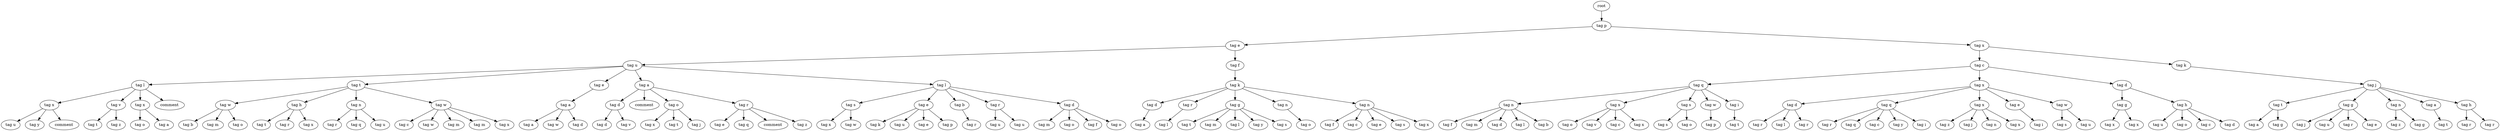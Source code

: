 digraph Tree{
0[label="root"];
0->00
00[label="tag p"];
00->000
000[label="tag e"];
000->0000
0000[label="tag u"];
0000->00000
00000[label="tag l"];
00000->000000
000000[label="tag x"];
000000->0000000
0000000[label="tag u"];
000000->0000001
0000001[label="tag y"];
000000->0000002
0000002[label="comment"];
00000->000001
000001[label="tag v"];
000001->0000010
0000010[label="tag t"];
000001->0000011
0000011[label="tag z"];
00000->000002
000002[label="tag x"];
000002->0000020
0000020[label="tag o"];
000002->0000021
0000021[label="tag a"];
00000->000003
000003[label="comment"];
0000->00001
00001[label="tag t"];
00001->000010
000010[label="tag w"];
000010->0000100
0000100[label="tag b"];
000010->0000101
0000101[label="tag m"];
000010->0000102
0000102[label="tag o"];
00001->000011
000011[label="tag h"];
000011->0000110
0000110[label="tag t"];
000011->0000111
0000111[label="tag r"];
000011->0000112
0000112[label="tag x"];
00001->000012
000012[label="tag n"];
000012->0000120
0000120[label="tag r"];
000012->0000121
0000121[label="tag q"];
000012->0000122
0000122[label="tag u"];
00001->000013
000013[label="tag w"];
000013->0000130
0000130[label="tag c"];
000013->0000131
0000131[label="tag w"];
000013->0000132
0000132[label="tag m"];
000013->0000133
0000133[label="tag m"];
000013->0000134
0000134[label="tag x"];
0000->00002
00002[label="tag e"];
00002->000020
000020[label="tag a"];
000020->0000200
0000200[label="tag a"];
000020->0000201
0000201[label="tag w"];
000020->0000202
0000202[label="tag d"];
0000->00003
00003[label="tag a"];
00003->000030
000030[label="tag d"];
000030->0000300
0000300[label="tag d"];
000030->0000301
0000301[label="tag v"];
00003->000031
000031[label="comment"];
00003->000032
000032[label="tag o"];
000032->0000320
0000320[label="tag x"];
000032->0000321
0000321[label="tag t"];
000032->0000322
0000322[label="tag j"];
00003->000033
000033[label="tag r"];
000033->0000330
0000330[label="tag e"];
000033->0000331
0000331[label="tag q"];
000033->0000332
0000332[label="comment"];
000033->0000333
0000333[label="tag z"];
0000->00004
00004[label="tag l"];
00004->000040
000040[label="tag s"];
000040->0000400
0000400[label="tag x"];
000040->0000401
0000401[label="tag w"];
00004->000041
000041[label="tag e"];
000041->0000410
0000410[label="tag k"];
000041->0000411
0000411[label="tag u"];
000041->0000412
0000412[label="tag e"];
000041->0000413
0000413[label="tag p"];
00004->000042
000042[label="tag b"];
000042->0000420
0000420[label="tag r"];
00004->000043
000043[label="tag r"];
000043->0000430
0000430[label="tag u"];
000043->0000431
0000431[label="tag u"];
00004->000044
000044[label="tag d"];
000044->0000440
0000440[label="tag m"];
000044->0000441
0000441[label="tag o"];
000044->0000442
0000442[label="tag f"];
000044->0000443
0000443[label="tag o"];
000->0001
0001[label="tag f"];
0001->00010
00010[label="tag k"];
00010->000100
000100[label="tag d"];
000100->0001000
0001000[label="tag a"];
00010->000101
000101[label="tag r"];
000101->0001010
0001010[label="tag l"];
00010->000102
000102[label="tag g"];
000102->0001020
0001020[label="tag t"];
000102->0001021
0001021[label="tag m"];
000102->0001022
0001022[label="tag l"];
000102->0001023
0001023[label="tag y"];
000102->0001024
0001024[label="tag s"];
00010->000103
000103[label="tag n"];
000103->0001030
0001030[label="tag o"];
00010->000104
000104[label="tag n"];
000104->0001040
0001040[label="tag f"];
000104->0001041
0001041[label="tag c"];
000104->0001042
0001042[label="tag e"];
000104->0001043
0001043[label="tag s"];
000104->0001044
0001044[label="tag x"];
00->001
001[label="tag x"];
001->0010
0010[label="tag c"];
0010->00100
00100[label="tag q"];
00100->001000
001000[label="tag n"];
001000->0010000
0010000[label="tag f"];
001000->0010001
0010001[label="tag m"];
001000->0010002
0010002[label="tag d"];
001000->0010003
0010003[label="tag l"];
001000->0010004
0010004[label="tag b"];
00100->001001
001001[label="tag x"];
001001->0010010
0010010[label="tag o"];
001001->0010011
0010011[label="tag v"];
001001->0010012
0010012[label="tag c"];
001001->0010013
0010013[label="tag x"];
00100->001002
001002[label="tag s"];
001002->0010020
0010020[label="tag s"];
001002->0010021
0010021[label="tag o"];
00100->001003
001003[label="tag w"];
001003->0010030
0010030[label="tag p"];
00100->001004
001004[label="tag i"];
001004->0010040
0010040[label="tag t"];
0010->00101
00101[label="tag x"];
00101->001010
001010[label="tag d"];
001010->0010100
0010100[label="tag r"];
001010->0010101
0010101[label="tag l"];
001010->0010102
0010102[label="tag r"];
00101->001011
001011[label="tag q"];
001011->0010110
0010110[label="tag r"];
001011->0010111
0010111[label="tag q"];
001011->0010112
0010112[label="tag c"];
001011->0010113
0010113[label="tag y"];
001011->0010114
0010114[label="tag i"];
00101->001012
001012[label="tag x"];
001012->0010120
0010120[label="tag z"];
001012->0010121
0010121[label="tag j"];
001012->0010122
0010122[label="tag n"];
001012->0010123
0010123[label="tag x"];
00101->001013
001013[label="tag e"];
001013->0010130
0010130[label="tag i"];
00101->001014
001014[label="tag w"];
001014->0010140
0010140[label="tag s"];
001014->0010141
0010141[label="tag u"];
0010->00102
00102[label="tag d"];
00102->001020
001020[label="tag g"];
001020->0010200
0010200[label="tag x"];
001020->0010201
0010201[label="tag x"];
00102->001021
001021[label="tag h"];
001021->0010210
0010210[label="tag u"];
001021->0010211
0010211[label="tag o"];
001021->0010212
0010212[label="tag c"];
001021->0010213
0010213[label="tag d"];
001->0011
0011[label="tag k"];
0011->00110
00110[label="tag j"];
00110->001100
001100[label="tag t"];
001100->0011000
0011000[label="tag a"];
001100->0011001
0011001[label="tag g"];
00110->001101
001101[label="tag g"];
001101->0011010
0011010[label="tag j"];
001101->0011011
0011011[label="tag u"];
001101->0011012
0011012[label="tag r"];
001101->0011013
0011013[label="tag e"];
00110->001102
001102[label="tag n"];
001102->0011020
0011020[label="tag z"];
001102->0011021
0011021[label="tag g"];
00110->001103
001103[label="tag a"];
001103->0011030
0011030[label="tag t"];
00110->001104
001104[label="tag h"];
001104->0011040
0011040[label="tag r"];
001104->0011041
0011041[label="tag r"];
}
